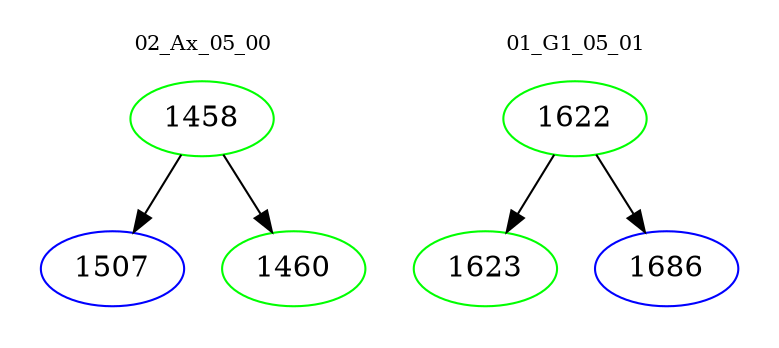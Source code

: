 digraph{
subgraph cluster_0 {
color = white
label = "02_Ax_05_00";
fontsize=10;
T0_1458 [label="1458", color="green"]
T0_1458 -> T0_1507 [color="black"]
T0_1507 [label="1507", color="blue"]
T0_1458 -> T0_1460 [color="black"]
T0_1460 [label="1460", color="green"]
}
subgraph cluster_1 {
color = white
label = "01_G1_05_01";
fontsize=10;
T1_1622 [label="1622", color="green"]
T1_1622 -> T1_1623 [color="black"]
T1_1623 [label="1623", color="green"]
T1_1622 -> T1_1686 [color="black"]
T1_1686 [label="1686", color="blue"]
}
}
